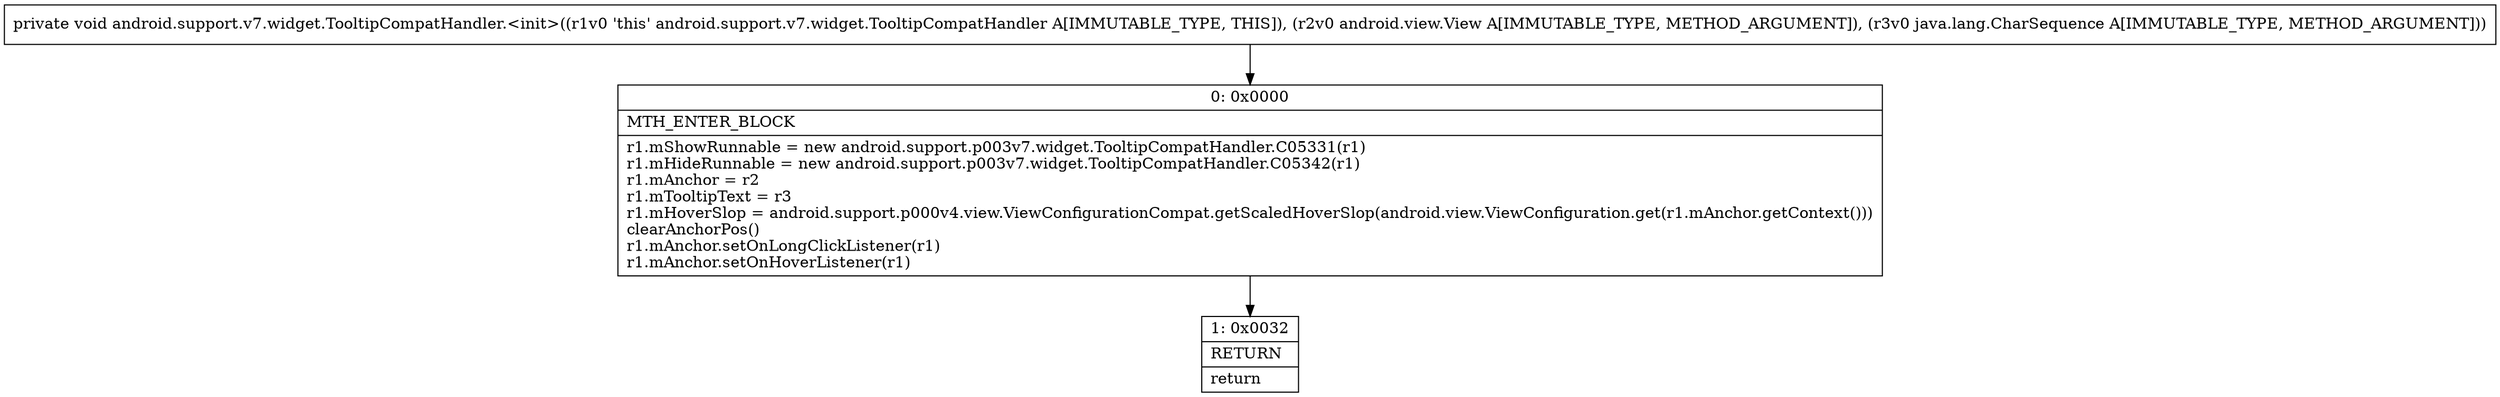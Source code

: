 digraph "CFG forandroid.support.v7.widget.TooltipCompatHandler.\<init\>(Landroid\/view\/View;Ljava\/lang\/CharSequence;)V" {
Node_0 [shape=record,label="{0\:\ 0x0000|MTH_ENTER_BLOCK\l|r1.mShowRunnable = new android.support.p003v7.widget.TooltipCompatHandler.C05331(r1)\lr1.mHideRunnable = new android.support.p003v7.widget.TooltipCompatHandler.C05342(r1)\lr1.mAnchor = r2\lr1.mTooltipText = r3\lr1.mHoverSlop = android.support.p000v4.view.ViewConfigurationCompat.getScaledHoverSlop(android.view.ViewConfiguration.get(r1.mAnchor.getContext()))\lclearAnchorPos()\lr1.mAnchor.setOnLongClickListener(r1)\lr1.mAnchor.setOnHoverListener(r1)\l}"];
Node_1 [shape=record,label="{1\:\ 0x0032|RETURN\l|return\l}"];
MethodNode[shape=record,label="{private void android.support.v7.widget.TooltipCompatHandler.\<init\>((r1v0 'this' android.support.v7.widget.TooltipCompatHandler A[IMMUTABLE_TYPE, THIS]), (r2v0 android.view.View A[IMMUTABLE_TYPE, METHOD_ARGUMENT]), (r3v0 java.lang.CharSequence A[IMMUTABLE_TYPE, METHOD_ARGUMENT])) }"];
MethodNode -> Node_0;
Node_0 -> Node_1;
}


